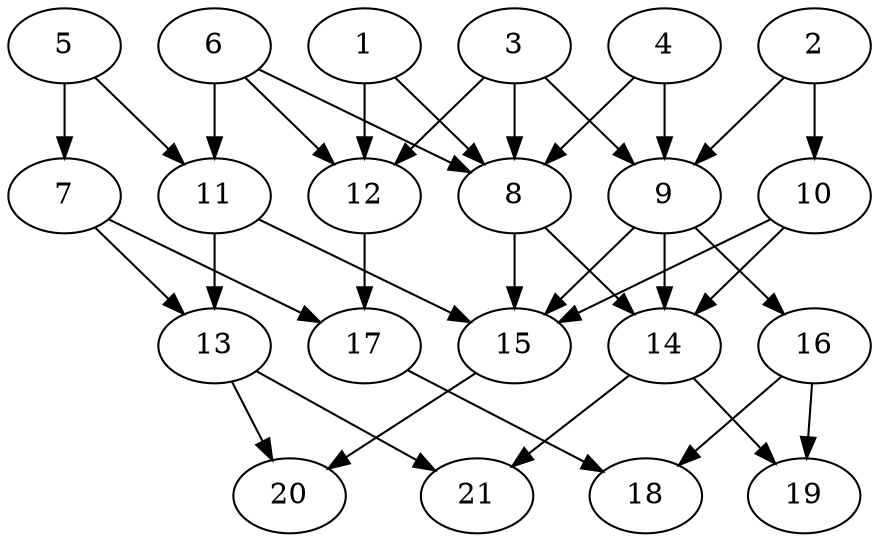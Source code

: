 // DAG (tier=2-normal, mode=data, n=21, ccr=0.405, fat=0.539, density=0.519, regular=0.494, jump=0.160, mindata=2097152, maxdata=16777216)
// DAG automatically generated by daggen at Sun Aug 24 16:33:33 2025
// /home/ermia/Project/Environments/daggen/bin/daggen --dot --ccr 0.405 --fat 0.539 --regular 0.494 --density 0.519 --jump 0.160 --mindata 2097152 --maxdata 16777216 -n 21 
digraph G {
  1 [size="18141359349069512704", alpha="0.10", expect_size="9070679674534756352"]
  1 -> 8 [size ="55233581416448"]
  1 -> 12 [size ="55233581416448"]
  2 [size="89369859084073664", alpha="0.19", expect_size="44684929542036832"]
  2 -> 9 [size ="2120457239134208"]
  2 -> 10 [size ="2120457239134208"]
  3 [size="90484390550723184", alpha="0.13", expect_size="45242195275361592"]
  3 -> 8 [size ="1696008438284288"]
  3 -> 9 [size ="1696008438284288"]
  3 -> 12 [size ="1696008438284288"]
  4 [size="8459732166475658", alpha="0.12", expect_size="4229866083237829"]
  4 -> 8 [size ="745323425169408"]
  4 -> 9 [size ="745323425169408"]
  5 [size="1305080557023791153152", alpha="0.18", expect_size="652540278511895576576"]
  5 -> 7 [size ="955391852675072"]
  5 -> 11 [size ="955391852675072"]
  6 [size="95772177828746887168", alpha="0.20", expect_size="47886088914373443584"]
  6 -> 8 [size ="167461982830592"]
  6 -> 11 [size ="167461982830592"]
  6 -> 12 [size ="167461982830592"]
  7 [size="2162212140772180992", alpha="0.16", expect_size="1081106070386090496"]
  7 -> 13 [size ="2243835409203200"]
  7 -> 17 [size ="2243835409203200"]
  8 [size="4718908562712035328000", alpha="0.01", expect_size="2359454281356017664000"]
  8 -> 14 [size ="2250700436275200"]
  8 -> 15 [size ="2250700436275200"]
  9 [size="3703454671925093072896", alpha="0.18", expect_size="1851727335962546536448"]
  9 -> 14 [size ="1914967213211648"]
  9 -> 15 [size ="1914967213211648"]
  9 -> 16 [size ="1914967213211648"]
  10 [size="1118448474826158080", alpha="0.07", expect_size="559224237413079040"]
  10 -> 14 [size ="680836881973248"]
  10 -> 15 [size ="680836881973248"]
  11 [size="7633387300663562", alpha="0.16", expect_size="3816693650331781"]
  11 -> 13 [size ="339529277898752"]
  11 -> 15 [size ="339529277898752"]
  12 [size="17879149931067378", alpha="0.18", expect_size="8939574965533689"]
  12 -> 17 [size ="366848667287552"]
  13 [size="2663939754015078", alpha="0.05", expect_size="1331969877007539"]
  13 -> 20 [size ="84562411520000"]
  13 -> 21 [size ="84562411520000"]
  14 [size="25277885172805604", alpha="0.07", expect_size="12638942586402802"]
  14 -> 19 [size ="447764064370688"]
  14 -> 21 [size ="447764064370688"]
  15 [size="35415774987112415232", alpha="0.02", expect_size="17707887493556207616"]
  15 -> 20 [size ="86275566600192"]
  16 [size="3337512459490574729216", alpha="0.16", expect_size="1668756229745287364608"]
  16 -> 18 [size ="1786646299148288"]
  16 -> 19 [size ="1786646299148288"]
  17 [size="452220429718625280", alpha="0.14", expect_size="226110214859312640"]
  17 -> 18 [size ="221192703180800"]
  18 [size="93033571811328000000", alpha="0.09", expect_size="46516785905664000000"]
  19 [size="595434600429768832", alpha="0.01", expect_size="297717300214884416"]
  20 [size="2979522738804955136", alpha="0.17", expect_size="1489761369402477568"]
  21 [size="46631121223417856000", alpha="0.09", expect_size="23315560611708928000"]
}